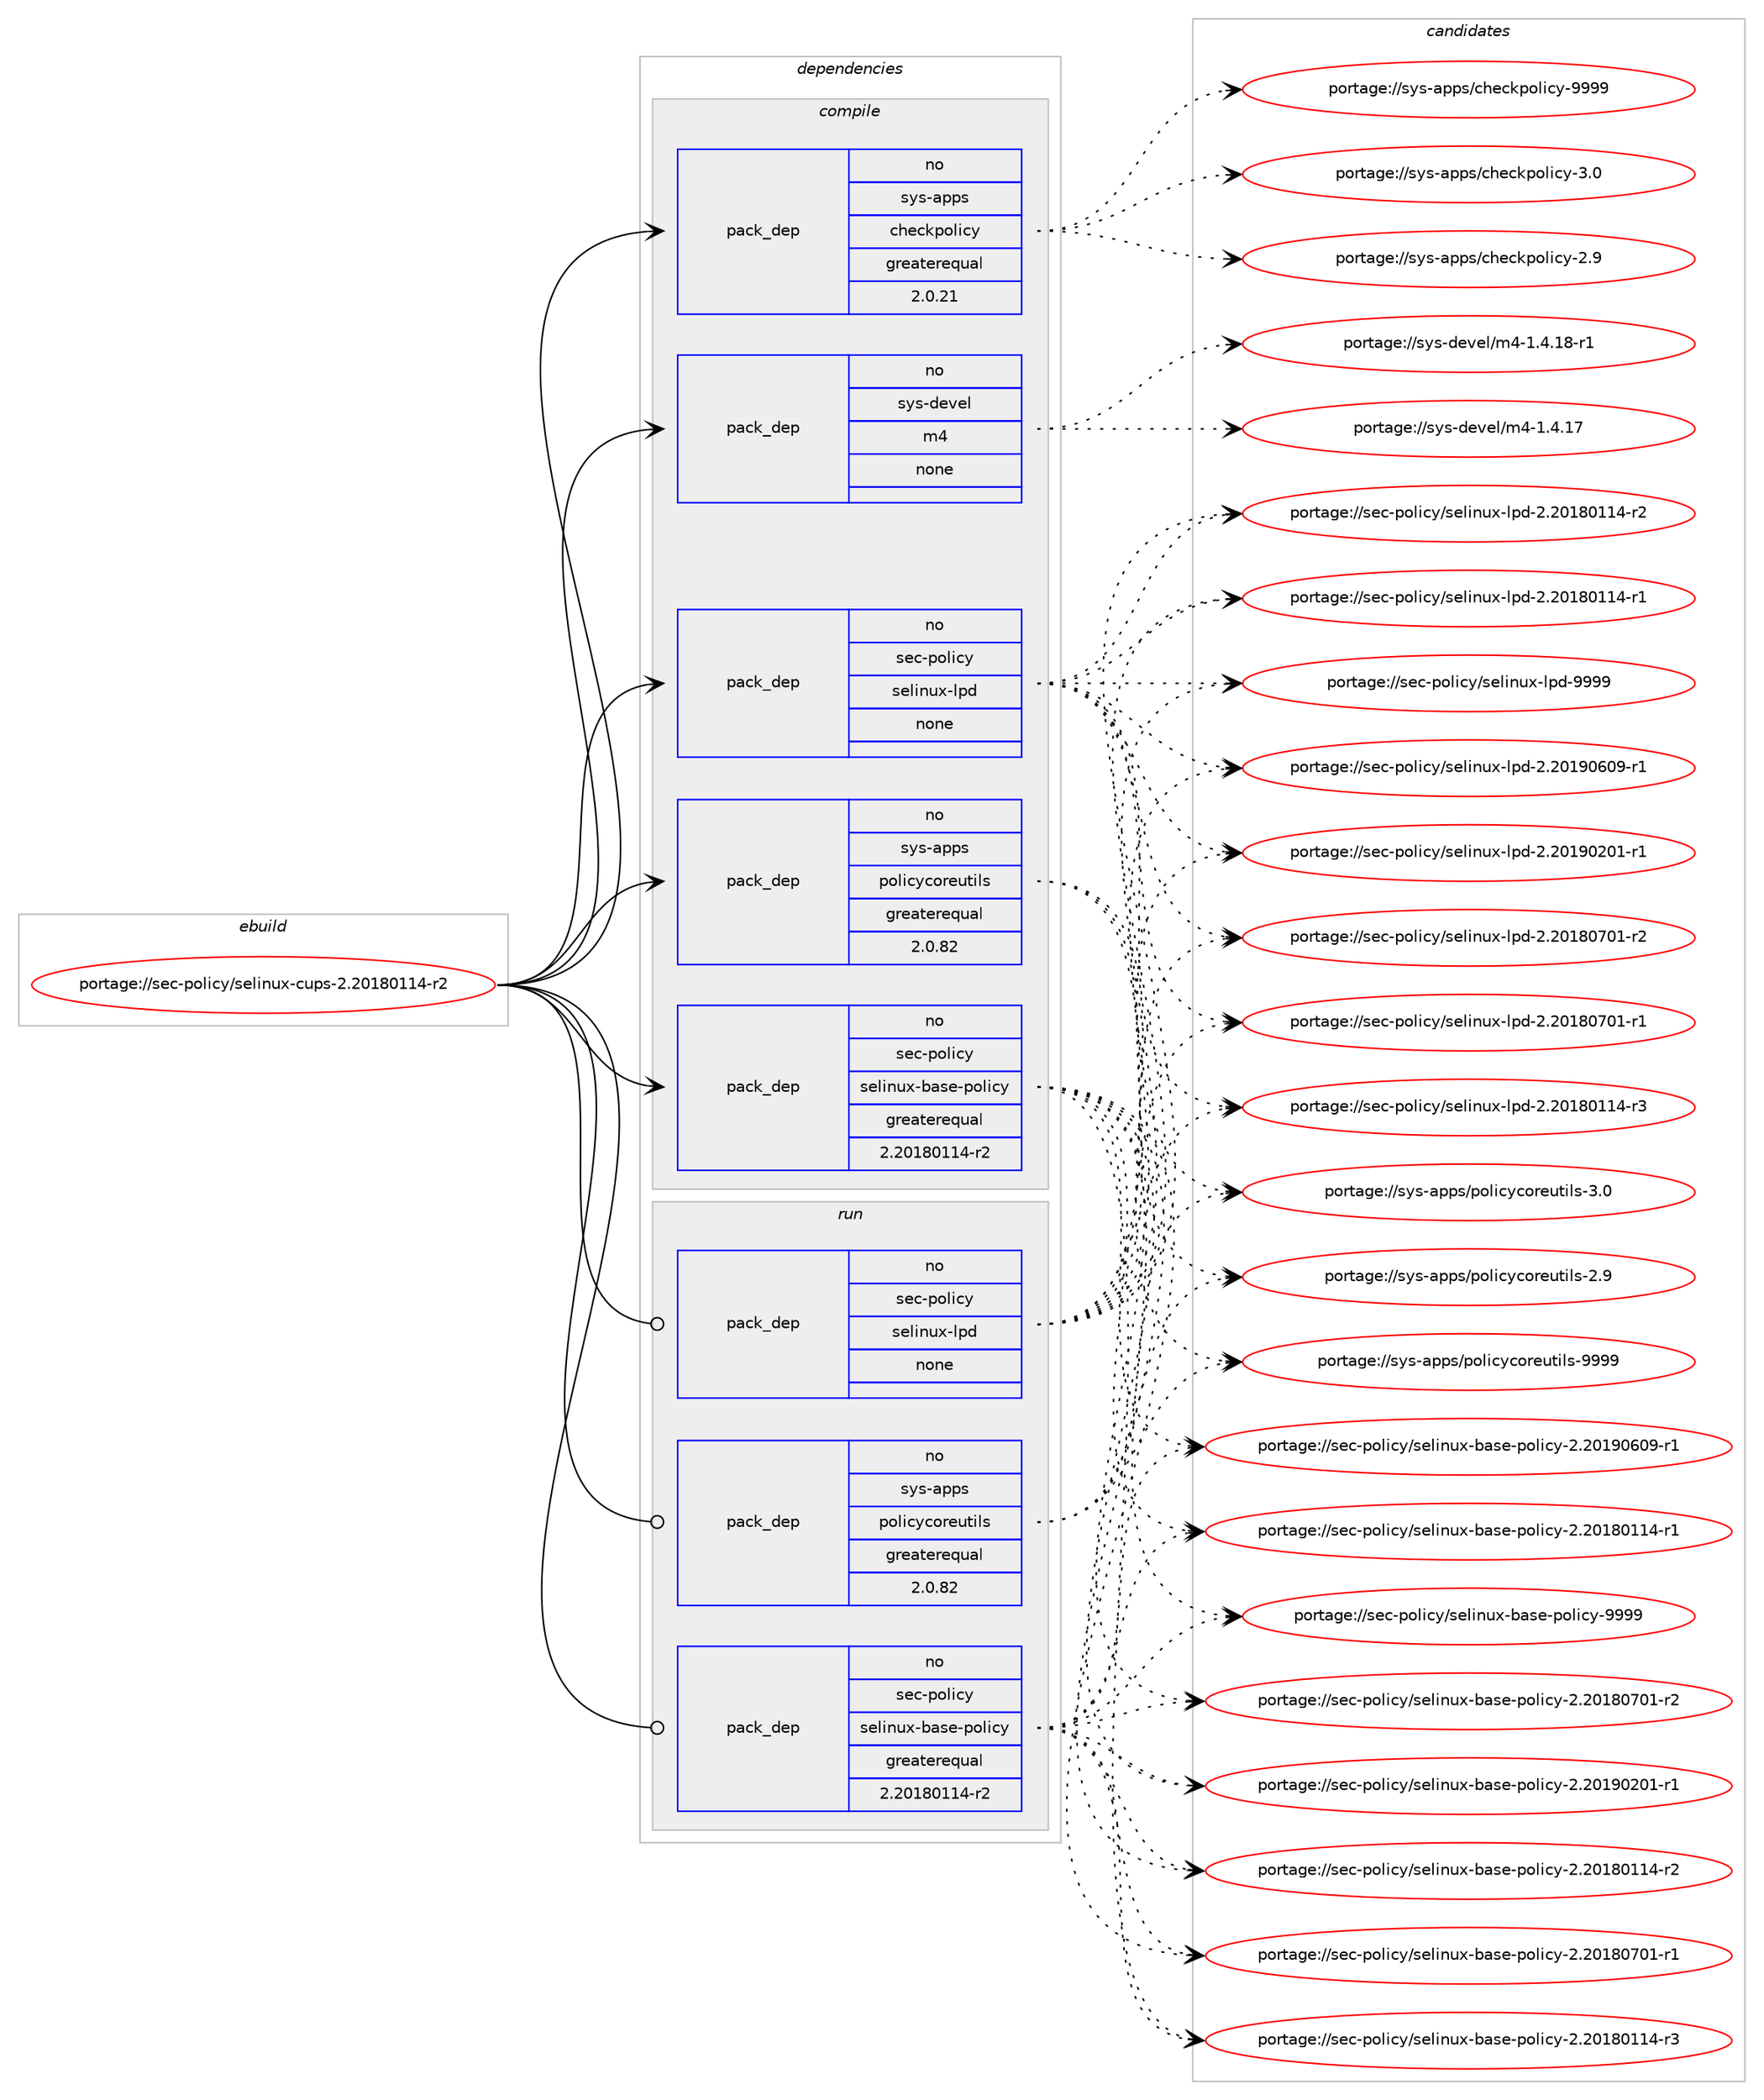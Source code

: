 digraph prolog {

# *************
# Graph options
# *************

newrank=true;
concentrate=true;
compound=true;
graph [rankdir=LR,fontname=Helvetica,fontsize=10,ranksep=1.5];#, ranksep=2.5, nodesep=0.2];
edge  [arrowhead=vee];
node  [fontname=Helvetica,fontsize=10];

# **********
# The ebuild
# **********

subgraph cluster_leftcol {
color=gray;
rank=same;
label=<<i>ebuild</i>>;
id [label="portage://sec-policy/selinux-cups-2.20180114-r2", color=red, width=4, href="../sec-policy/selinux-cups-2.20180114-r2.svg"];
}

# ****************
# The dependencies
# ****************

subgraph cluster_midcol {
color=gray;
label=<<i>dependencies</i>>;
subgraph cluster_compile {
fillcolor="#eeeeee";
style=filled;
label=<<i>compile</i>>;
subgraph pack58569 {
dependency74521 [label=<<TABLE BORDER="0" CELLBORDER="1" CELLSPACING="0" CELLPADDING="4" WIDTH="220"><TR><TD ROWSPAN="6" CELLPADDING="30">pack_dep</TD></TR><TR><TD WIDTH="110">no</TD></TR><TR><TD>sec-policy</TD></TR><TR><TD>selinux-base-policy</TD></TR><TR><TD>greaterequal</TD></TR><TR><TD>2.20180114-r2</TD></TR></TABLE>>, shape=none, color=blue];
}
id:e -> dependency74521:w [weight=20,style="solid",arrowhead="vee"];
subgraph pack58570 {
dependency74522 [label=<<TABLE BORDER="0" CELLBORDER="1" CELLSPACING="0" CELLPADDING="4" WIDTH="220"><TR><TD ROWSPAN="6" CELLPADDING="30">pack_dep</TD></TR><TR><TD WIDTH="110">no</TD></TR><TR><TD>sec-policy</TD></TR><TR><TD>selinux-lpd</TD></TR><TR><TD>none</TD></TR><TR><TD></TD></TR></TABLE>>, shape=none, color=blue];
}
id:e -> dependency74522:w [weight=20,style="solid",arrowhead="vee"];
subgraph pack58571 {
dependency74523 [label=<<TABLE BORDER="0" CELLBORDER="1" CELLSPACING="0" CELLPADDING="4" WIDTH="220"><TR><TD ROWSPAN="6" CELLPADDING="30">pack_dep</TD></TR><TR><TD WIDTH="110">no</TD></TR><TR><TD>sys-apps</TD></TR><TR><TD>checkpolicy</TD></TR><TR><TD>greaterequal</TD></TR><TR><TD>2.0.21</TD></TR></TABLE>>, shape=none, color=blue];
}
id:e -> dependency74523:w [weight=20,style="solid",arrowhead="vee"];
subgraph pack58572 {
dependency74524 [label=<<TABLE BORDER="0" CELLBORDER="1" CELLSPACING="0" CELLPADDING="4" WIDTH="220"><TR><TD ROWSPAN="6" CELLPADDING="30">pack_dep</TD></TR><TR><TD WIDTH="110">no</TD></TR><TR><TD>sys-apps</TD></TR><TR><TD>policycoreutils</TD></TR><TR><TD>greaterequal</TD></TR><TR><TD>2.0.82</TD></TR></TABLE>>, shape=none, color=blue];
}
id:e -> dependency74524:w [weight=20,style="solid",arrowhead="vee"];
subgraph pack58573 {
dependency74525 [label=<<TABLE BORDER="0" CELLBORDER="1" CELLSPACING="0" CELLPADDING="4" WIDTH="220"><TR><TD ROWSPAN="6" CELLPADDING="30">pack_dep</TD></TR><TR><TD WIDTH="110">no</TD></TR><TR><TD>sys-devel</TD></TR><TR><TD>m4</TD></TR><TR><TD>none</TD></TR><TR><TD></TD></TR></TABLE>>, shape=none, color=blue];
}
id:e -> dependency74525:w [weight=20,style="solid",arrowhead="vee"];
}
subgraph cluster_compileandrun {
fillcolor="#eeeeee";
style=filled;
label=<<i>compile and run</i>>;
}
subgraph cluster_run {
fillcolor="#eeeeee";
style=filled;
label=<<i>run</i>>;
subgraph pack58574 {
dependency74526 [label=<<TABLE BORDER="0" CELLBORDER="1" CELLSPACING="0" CELLPADDING="4" WIDTH="220"><TR><TD ROWSPAN="6" CELLPADDING="30">pack_dep</TD></TR><TR><TD WIDTH="110">no</TD></TR><TR><TD>sec-policy</TD></TR><TR><TD>selinux-base-policy</TD></TR><TR><TD>greaterequal</TD></TR><TR><TD>2.20180114-r2</TD></TR></TABLE>>, shape=none, color=blue];
}
id:e -> dependency74526:w [weight=20,style="solid",arrowhead="odot"];
subgraph pack58575 {
dependency74527 [label=<<TABLE BORDER="0" CELLBORDER="1" CELLSPACING="0" CELLPADDING="4" WIDTH="220"><TR><TD ROWSPAN="6" CELLPADDING="30">pack_dep</TD></TR><TR><TD WIDTH="110">no</TD></TR><TR><TD>sec-policy</TD></TR><TR><TD>selinux-lpd</TD></TR><TR><TD>none</TD></TR><TR><TD></TD></TR></TABLE>>, shape=none, color=blue];
}
id:e -> dependency74527:w [weight=20,style="solid",arrowhead="odot"];
subgraph pack58576 {
dependency74528 [label=<<TABLE BORDER="0" CELLBORDER="1" CELLSPACING="0" CELLPADDING="4" WIDTH="220"><TR><TD ROWSPAN="6" CELLPADDING="30">pack_dep</TD></TR><TR><TD WIDTH="110">no</TD></TR><TR><TD>sys-apps</TD></TR><TR><TD>policycoreutils</TD></TR><TR><TD>greaterequal</TD></TR><TR><TD>2.0.82</TD></TR></TABLE>>, shape=none, color=blue];
}
id:e -> dependency74528:w [weight=20,style="solid",arrowhead="odot"];
}
}

# **************
# The candidates
# **************

subgraph cluster_choices {
rank=same;
color=gray;
label=<<i>candidates</i>>;

subgraph choice58569 {
color=black;
nodesep=1;
choice1151019945112111108105991214711510110810511011712045989711510145112111108105991214557575757 [label="portage://sec-policy/selinux-base-policy-9999", color=red, width=4,href="../sec-policy/selinux-base-policy-9999.svg"];
choice11510199451121111081059912147115101108105110117120459897115101451121111081059912145504650484957485448574511449 [label="portage://sec-policy/selinux-base-policy-2.20190609-r1", color=red, width=4,href="../sec-policy/selinux-base-policy-2.20190609-r1.svg"];
choice11510199451121111081059912147115101108105110117120459897115101451121111081059912145504650484957485048494511449 [label="portage://sec-policy/selinux-base-policy-2.20190201-r1", color=red, width=4,href="../sec-policy/selinux-base-policy-2.20190201-r1.svg"];
choice11510199451121111081059912147115101108105110117120459897115101451121111081059912145504650484956485548494511450 [label="portage://sec-policy/selinux-base-policy-2.20180701-r2", color=red, width=4,href="../sec-policy/selinux-base-policy-2.20180701-r2.svg"];
choice11510199451121111081059912147115101108105110117120459897115101451121111081059912145504650484956485548494511449 [label="portage://sec-policy/selinux-base-policy-2.20180701-r1", color=red, width=4,href="../sec-policy/selinux-base-policy-2.20180701-r1.svg"];
choice11510199451121111081059912147115101108105110117120459897115101451121111081059912145504650484956484949524511451 [label="portage://sec-policy/selinux-base-policy-2.20180114-r3", color=red, width=4,href="../sec-policy/selinux-base-policy-2.20180114-r3.svg"];
choice11510199451121111081059912147115101108105110117120459897115101451121111081059912145504650484956484949524511450 [label="portage://sec-policy/selinux-base-policy-2.20180114-r2", color=red, width=4,href="../sec-policy/selinux-base-policy-2.20180114-r2.svg"];
choice11510199451121111081059912147115101108105110117120459897115101451121111081059912145504650484956484949524511449 [label="portage://sec-policy/selinux-base-policy-2.20180114-r1", color=red, width=4,href="../sec-policy/selinux-base-policy-2.20180114-r1.svg"];
dependency74521:e -> choice1151019945112111108105991214711510110810511011712045989711510145112111108105991214557575757:w [style=dotted,weight="100"];
dependency74521:e -> choice11510199451121111081059912147115101108105110117120459897115101451121111081059912145504650484957485448574511449:w [style=dotted,weight="100"];
dependency74521:e -> choice11510199451121111081059912147115101108105110117120459897115101451121111081059912145504650484957485048494511449:w [style=dotted,weight="100"];
dependency74521:e -> choice11510199451121111081059912147115101108105110117120459897115101451121111081059912145504650484956485548494511450:w [style=dotted,weight="100"];
dependency74521:e -> choice11510199451121111081059912147115101108105110117120459897115101451121111081059912145504650484956485548494511449:w [style=dotted,weight="100"];
dependency74521:e -> choice11510199451121111081059912147115101108105110117120459897115101451121111081059912145504650484956484949524511451:w [style=dotted,weight="100"];
dependency74521:e -> choice11510199451121111081059912147115101108105110117120459897115101451121111081059912145504650484956484949524511450:w [style=dotted,weight="100"];
dependency74521:e -> choice11510199451121111081059912147115101108105110117120459897115101451121111081059912145504650484956484949524511449:w [style=dotted,weight="100"];
}
subgraph choice58570 {
color=black;
nodesep=1;
choice11510199451121111081059912147115101108105110117120451081121004557575757 [label="portage://sec-policy/selinux-lpd-9999", color=red, width=4,href="../sec-policy/selinux-lpd-9999.svg"];
choice115101994511211110810599121471151011081051101171204510811210045504650484957485448574511449 [label="portage://sec-policy/selinux-lpd-2.20190609-r1", color=red, width=4,href="../sec-policy/selinux-lpd-2.20190609-r1.svg"];
choice115101994511211110810599121471151011081051101171204510811210045504650484957485048494511449 [label="portage://sec-policy/selinux-lpd-2.20190201-r1", color=red, width=4,href="../sec-policy/selinux-lpd-2.20190201-r1.svg"];
choice115101994511211110810599121471151011081051101171204510811210045504650484956485548494511450 [label="portage://sec-policy/selinux-lpd-2.20180701-r2", color=red, width=4,href="../sec-policy/selinux-lpd-2.20180701-r2.svg"];
choice115101994511211110810599121471151011081051101171204510811210045504650484956485548494511449 [label="portage://sec-policy/selinux-lpd-2.20180701-r1", color=red, width=4,href="../sec-policy/selinux-lpd-2.20180701-r1.svg"];
choice115101994511211110810599121471151011081051101171204510811210045504650484956484949524511451 [label="portage://sec-policy/selinux-lpd-2.20180114-r3", color=red, width=4,href="../sec-policy/selinux-lpd-2.20180114-r3.svg"];
choice115101994511211110810599121471151011081051101171204510811210045504650484956484949524511450 [label="portage://sec-policy/selinux-lpd-2.20180114-r2", color=red, width=4,href="../sec-policy/selinux-lpd-2.20180114-r2.svg"];
choice115101994511211110810599121471151011081051101171204510811210045504650484956484949524511449 [label="portage://sec-policy/selinux-lpd-2.20180114-r1", color=red, width=4,href="../sec-policy/selinux-lpd-2.20180114-r1.svg"];
dependency74522:e -> choice11510199451121111081059912147115101108105110117120451081121004557575757:w [style=dotted,weight="100"];
dependency74522:e -> choice115101994511211110810599121471151011081051101171204510811210045504650484957485448574511449:w [style=dotted,weight="100"];
dependency74522:e -> choice115101994511211110810599121471151011081051101171204510811210045504650484957485048494511449:w [style=dotted,weight="100"];
dependency74522:e -> choice115101994511211110810599121471151011081051101171204510811210045504650484956485548494511450:w [style=dotted,weight="100"];
dependency74522:e -> choice115101994511211110810599121471151011081051101171204510811210045504650484956485548494511449:w [style=dotted,weight="100"];
dependency74522:e -> choice115101994511211110810599121471151011081051101171204510811210045504650484956484949524511451:w [style=dotted,weight="100"];
dependency74522:e -> choice115101994511211110810599121471151011081051101171204510811210045504650484956484949524511450:w [style=dotted,weight="100"];
dependency74522:e -> choice115101994511211110810599121471151011081051101171204510811210045504650484956484949524511449:w [style=dotted,weight="100"];
}
subgraph choice58571 {
color=black;
nodesep=1;
choice1151211154597112112115479910410199107112111108105991214557575757 [label="portage://sys-apps/checkpolicy-9999", color=red, width=4,href="../sys-apps/checkpolicy-9999.svg"];
choice11512111545971121121154799104101991071121111081059912145514648 [label="portage://sys-apps/checkpolicy-3.0", color=red, width=4,href="../sys-apps/checkpolicy-3.0.svg"];
choice11512111545971121121154799104101991071121111081059912145504657 [label="portage://sys-apps/checkpolicy-2.9", color=red, width=4,href="../sys-apps/checkpolicy-2.9.svg"];
dependency74523:e -> choice1151211154597112112115479910410199107112111108105991214557575757:w [style=dotted,weight="100"];
dependency74523:e -> choice11512111545971121121154799104101991071121111081059912145514648:w [style=dotted,weight="100"];
dependency74523:e -> choice11512111545971121121154799104101991071121111081059912145504657:w [style=dotted,weight="100"];
}
subgraph choice58572 {
color=black;
nodesep=1;
choice11512111545971121121154711211110810599121991111141011171161051081154557575757 [label="portage://sys-apps/policycoreutils-9999", color=red, width=4,href="../sys-apps/policycoreutils-9999.svg"];
choice115121115459711211211547112111108105991219911111410111711610510811545514648 [label="portage://sys-apps/policycoreutils-3.0", color=red, width=4,href="../sys-apps/policycoreutils-3.0.svg"];
choice115121115459711211211547112111108105991219911111410111711610510811545504657 [label="portage://sys-apps/policycoreutils-2.9", color=red, width=4,href="../sys-apps/policycoreutils-2.9.svg"];
dependency74524:e -> choice11512111545971121121154711211110810599121991111141011171161051081154557575757:w [style=dotted,weight="100"];
dependency74524:e -> choice115121115459711211211547112111108105991219911111410111711610510811545514648:w [style=dotted,weight="100"];
dependency74524:e -> choice115121115459711211211547112111108105991219911111410111711610510811545504657:w [style=dotted,weight="100"];
}
subgraph choice58573 {
color=black;
nodesep=1;
choice115121115451001011181011084710952454946524649564511449 [label="portage://sys-devel/m4-1.4.18-r1", color=red, width=4,href="../sys-devel/m4-1.4.18-r1.svg"];
choice11512111545100101118101108471095245494652464955 [label="portage://sys-devel/m4-1.4.17", color=red, width=4,href="../sys-devel/m4-1.4.17.svg"];
dependency74525:e -> choice115121115451001011181011084710952454946524649564511449:w [style=dotted,weight="100"];
dependency74525:e -> choice11512111545100101118101108471095245494652464955:w [style=dotted,weight="100"];
}
subgraph choice58574 {
color=black;
nodesep=1;
choice1151019945112111108105991214711510110810511011712045989711510145112111108105991214557575757 [label="portage://sec-policy/selinux-base-policy-9999", color=red, width=4,href="../sec-policy/selinux-base-policy-9999.svg"];
choice11510199451121111081059912147115101108105110117120459897115101451121111081059912145504650484957485448574511449 [label="portage://sec-policy/selinux-base-policy-2.20190609-r1", color=red, width=4,href="../sec-policy/selinux-base-policy-2.20190609-r1.svg"];
choice11510199451121111081059912147115101108105110117120459897115101451121111081059912145504650484957485048494511449 [label="portage://sec-policy/selinux-base-policy-2.20190201-r1", color=red, width=4,href="../sec-policy/selinux-base-policy-2.20190201-r1.svg"];
choice11510199451121111081059912147115101108105110117120459897115101451121111081059912145504650484956485548494511450 [label="portage://sec-policy/selinux-base-policy-2.20180701-r2", color=red, width=4,href="../sec-policy/selinux-base-policy-2.20180701-r2.svg"];
choice11510199451121111081059912147115101108105110117120459897115101451121111081059912145504650484956485548494511449 [label="portage://sec-policy/selinux-base-policy-2.20180701-r1", color=red, width=4,href="../sec-policy/selinux-base-policy-2.20180701-r1.svg"];
choice11510199451121111081059912147115101108105110117120459897115101451121111081059912145504650484956484949524511451 [label="portage://sec-policy/selinux-base-policy-2.20180114-r3", color=red, width=4,href="../sec-policy/selinux-base-policy-2.20180114-r3.svg"];
choice11510199451121111081059912147115101108105110117120459897115101451121111081059912145504650484956484949524511450 [label="portage://sec-policy/selinux-base-policy-2.20180114-r2", color=red, width=4,href="../sec-policy/selinux-base-policy-2.20180114-r2.svg"];
choice11510199451121111081059912147115101108105110117120459897115101451121111081059912145504650484956484949524511449 [label="portage://sec-policy/selinux-base-policy-2.20180114-r1", color=red, width=4,href="../sec-policy/selinux-base-policy-2.20180114-r1.svg"];
dependency74526:e -> choice1151019945112111108105991214711510110810511011712045989711510145112111108105991214557575757:w [style=dotted,weight="100"];
dependency74526:e -> choice11510199451121111081059912147115101108105110117120459897115101451121111081059912145504650484957485448574511449:w [style=dotted,weight="100"];
dependency74526:e -> choice11510199451121111081059912147115101108105110117120459897115101451121111081059912145504650484957485048494511449:w [style=dotted,weight="100"];
dependency74526:e -> choice11510199451121111081059912147115101108105110117120459897115101451121111081059912145504650484956485548494511450:w [style=dotted,weight="100"];
dependency74526:e -> choice11510199451121111081059912147115101108105110117120459897115101451121111081059912145504650484956485548494511449:w [style=dotted,weight="100"];
dependency74526:e -> choice11510199451121111081059912147115101108105110117120459897115101451121111081059912145504650484956484949524511451:w [style=dotted,weight="100"];
dependency74526:e -> choice11510199451121111081059912147115101108105110117120459897115101451121111081059912145504650484956484949524511450:w [style=dotted,weight="100"];
dependency74526:e -> choice11510199451121111081059912147115101108105110117120459897115101451121111081059912145504650484956484949524511449:w [style=dotted,weight="100"];
}
subgraph choice58575 {
color=black;
nodesep=1;
choice11510199451121111081059912147115101108105110117120451081121004557575757 [label="portage://sec-policy/selinux-lpd-9999", color=red, width=4,href="../sec-policy/selinux-lpd-9999.svg"];
choice115101994511211110810599121471151011081051101171204510811210045504650484957485448574511449 [label="portage://sec-policy/selinux-lpd-2.20190609-r1", color=red, width=4,href="../sec-policy/selinux-lpd-2.20190609-r1.svg"];
choice115101994511211110810599121471151011081051101171204510811210045504650484957485048494511449 [label="portage://sec-policy/selinux-lpd-2.20190201-r1", color=red, width=4,href="../sec-policy/selinux-lpd-2.20190201-r1.svg"];
choice115101994511211110810599121471151011081051101171204510811210045504650484956485548494511450 [label="portage://sec-policy/selinux-lpd-2.20180701-r2", color=red, width=4,href="../sec-policy/selinux-lpd-2.20180701-r2.svg"];
choice115101994511211110810599121471151011081051101171204510811210045504650484956485548494511449 [label="portage://sec-policy/selinux-lpd-2.20180701-r1", color=red, width=4,href="../sec-policy/selinux-lpd-2.20180701-r1.svg"];
choice115101994511211110810599121471151011081051101171204510811210045504650484956484949524511451 [label="portage://sec-policy/selinux-lpd-2.20180114-r3", color=red, width=4,href="../sec-policy/selinux-lpd-2.20180114-r3.svg"];
choice115101994511211110810599121471151011081051101171204510811210045504650484956484949524511450 [label="portage://sec-policy/selinux-lpd-2.20180114-r2", color=red, width=4,href="../sec-policy/selinux-lpd-2.20180114-r2.svg"];
choice115101994511211110810599121471151011081051101171204510811210045504650484956484949524511449 [label="portage://sec-policy/selinux-lpd-2.20180114-r1", color=red, width=4,href="../sec-policy/selinux-lpd-2.20180114-r1.svg"];
dependency74527:e -> choice11510199451121111081059912147115101108105110117120451081121004557575757:w [style=dotted,weight="100"];
dependency74527:e -> choice115101994511211110810599121471151011081051101171204510811210045504650484957485448574511449:w [style=dotted,weight="100"];
dependency74527:e -> choice115101994511211110810599121471151011081051101171204510811210045504650484957485048494511449:w [style=dotted,weight="100"];
dependency74527:e -> choice115101994511211110810599121471151011081051101171204510811210045504650484956485548494511450:w [style=dotted,weight="100"];
dependency74527:e -> choice115101994511211110810599121471151011081051101171204510811210045504650484956485548494511449:w [style=dotted,weight="100"];
dependency74527:e -> choice115101994511211110810599121471151011081051101171204510811210045504650484956484949524511451:w [style=dotted,weight="100"];
dependency74527:e -> choice115101994511211110810599121471151011081051101171204510811210045504650484956484949524511450:w [style=dotted,weight="100"];
dependency74527:e -> choice115101994511211110810599121471151011081051101171204510811210045504650484956484949524511449:w [style=dotted,weight="100"];
}
subgraph choice58576 {
color=black;
nodesep=1;
choice11512111545971121121154711211110810599121991111141011171161051081154557575757 [label="portage://sys-apps/policycoreutils-9999", color=red, width=4,href="../sys-apps/policycoreutils-9999.svg"];
choice115121115459711211211547112111108105991219911111410111711610510811545514648 [label="portage://sys-apps/policycoreutils-3.0", color=red, width=4,href="../sys-apps/policycoreutils-3.0.svg"];
choice115121115459711211211547112111108105991219911111410111711610510811545504657 [label="portage://sys-apps/policycoreutils-2.9", color=red, width=4,href="../sys-apps/policycoreutils-2.9.svg"];
dependency74528:e -> choice11512111545971121121154711211110810599121991111141011171161051081154557575757:w [style=dotted,weight="100"];
dependency74528:e -> choice115121115459711211211547112111108105991219911111410111711610510811545514648:w [style=dotted,weight="100"];
dependency74528:e -> choice115121115459711211211547112111108105991219911111410111711610510811545504657:w [style=dotted,weight="100"];
}
}

}
